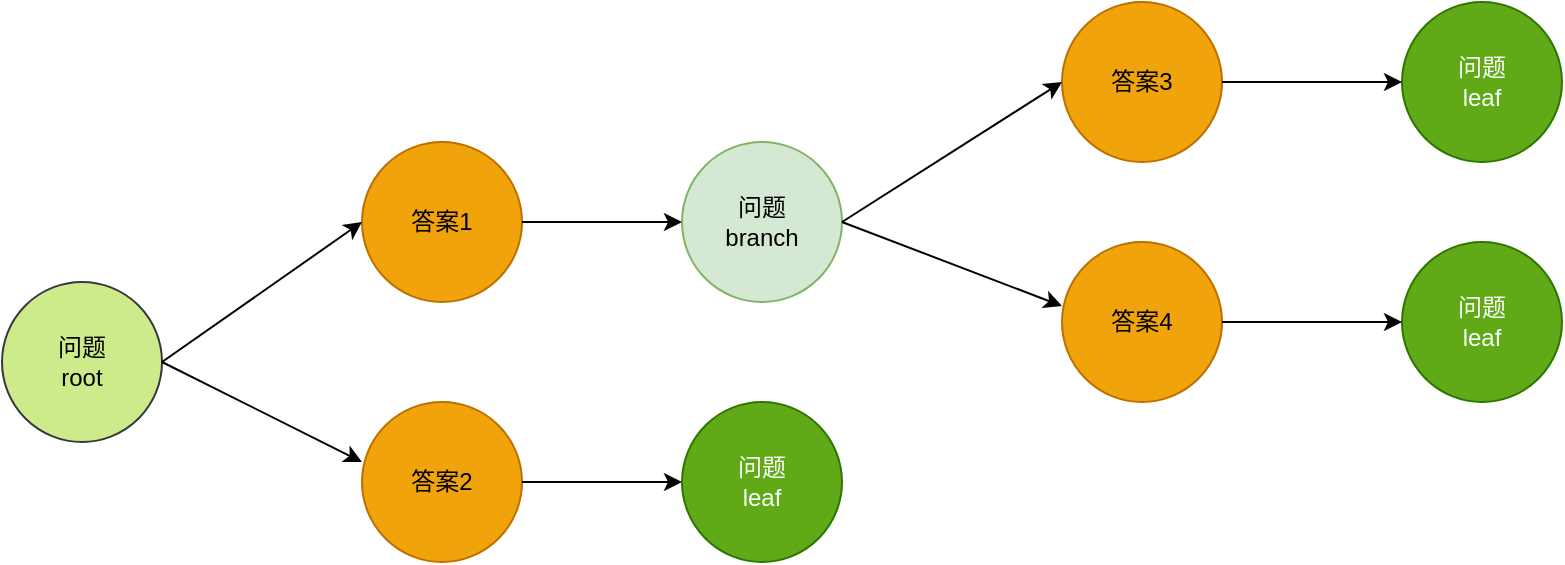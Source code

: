 <mxfile version="20.0.3" type="github"><diagram id="rZaynyGuCQFdS5x02uaK" name="Page-1"><mxGraphModel dx="1422" dy="762" grid="1" gridSize="10" guides="1" tooltips="1" connect="1" arrows="1" fold="1" page="1" pageScale="1" pageWidth="827" pageHeight="1169" math="0" shadow="0"><root><mxCell id="0"/><mxCell id="1" parent="0"/><mxCell id="xYVUVu7NWcdao54E-HeC-1" value="问题&lt;br&gt;root" style="ellipse;whiteSpace=wrap;html=1;aspect=fixed;fillColor=#cdeb8b;strokeColor=#36393d;" vertex="1" parent="1"><mxGeometry x="80" y="170" width="80" height="80" as="geometry"/></mxCell><mxCell id="xYVUVu7NWcdao54E-HeC-2" value="答案1" style="ellipse;whiteSpace=wrap;html=1;aspect=fixed;fillColor=#f0a30a;fontColor=#000000;strokeColor=#BD7000;" vertex="1" parent="1"><mxGeometry x="260" y="100" width="80" height="80" as="geometry"/></mxCell><mxCell id="xYVUVu7NWcdao54E-HeC-3" value="答案2" style="ellipse;whiteSpace=wrap;html=1;aspect=fixed;fillColor=#f0a30a;fontColor=#000000;strokeColor=#BD7000;" vertex="1" parent="1"><mxGeometry x="260" y="230" width="80" height="80" as="geometry"/></mxCell><mxCell id="xYVUVu7NWcdao54E-HeC-4" value="问题&lt;br&gt;branch" style="ellipse;whiteSpace=wrap;html=1;aspect=fixed;fillColor=#d5e8d4;strokeColor=#82b366;" vertex="1" parent="1"><mxGeometry x="420" y="100" width="80" height="80" as="geometry"/></mxCell><mxCell id="xYVUVu7NWcdao54E-HeC-6" value="" style="endArrow=classic;html=1;rounded=0;entryX=0;entryY=0.5;entryDx=0;entryDy=0;exitX=1;exitY=0.5;exitDx=0;exitDy=0;" edge="1" parent="1" source="xYVUVu7NWcdao54E-HeC-1" target="xYVUVu7NWcdao54E-HeC-2"><mxGeometry width="50" height="50" relative="1" as="geometry"><mxPoint x="90" y="370" as="sourcePoint"/><mxPoint x="140" y="320" as="targetPoint"/></mxGeometry></mxCell><mxCell id="xYVUVu7NWcdao54E-HeC-7" value="" style="endArrow=classic;html=1;rounded=0;exitX=1;exitY=0.5;exitDx=0;exitDy=0;" edge="1" parent="1" source="xYVUVu7NWcdao54E-HeC-1"><mxGeometry width="50" height="50" relative="1" as="geometry"><mxPoint x="170" y="220" as="sourcePoint"/><mxPoint x="260" y="260" as="targetPoint"/></mxGeometry></mxCell><mxCell id="xYVUVu7NWcdao54E-HeC-8" value="" style="endArrow=classic;html=1;rounded=0;entryX=0;entryY=0.5;entryDx=0;entryDy=0;exitX=1;exitY=0.5;exitDx=0;exitDy=0;" edge="1" parent="1" source="xYVUVu7NWcdao54E-HeC-2" target="xYVUVu7NWcdao54E-HeC-4"><mxGeometry width="50" height="50" relative="1" as="geometry"><mxPoint x="350" y="360" as="sourcePoint"/><mxPoint x="400" y="310" as="targetPoint"/></mxGeometry></mxCell><mxCell id="xYVUVu7NWcdao54E-HeC-10" value="" style="endArrow=classic;html=1;rounded=0;entryX=0;entryY=0.5;entryDx=0;entryDy=0;" edge="1" parent="1" source="xYVUVu7NWcdao54E-HeC-3"><mxGeometry width="50" height="50" relative="1" as="geometry"><mxPoint x="260" y="440" as="sourcePoint"/><mxPoint x="420" y="270" as="targetPoint"/></mxGeometry></mxCell><mxCell id="xYVUVu7NWcdao54E-HeC-11" value="答案3" style="ellipse;whiteSpace=wrap;html=1;aspect=fixed;fillColor=#f0a30a;fontColor=#000000;strokeColor=#BD7000;" vertex="1" parent="1"><mxGeometry x="610" y="30" width="80" height="80" as="geometry"/></mxCell><mxCell id="xYVUVu7NWcdao54E-HeC-12" value="答案4" style="ellipse;whiteSpace=wrap;html=1;aspect=fixed;fillColor=#f0a30a;fontColor=#000000;strokeColor=#BD7000;" vertex="1" parent="1"><mxGeometry x="610" y="150" width="80" height="80" as="geometry"/></mxCell><mxCell id="xYVUVu7NWcdao54E-HeC-13" value="" style="endArrow=classic;html=1;rounded=0;entryX=0;entryY=0.5;entryDx=0;entryDy=0;exitX=1;exitY=0.5;exitDx=0;exitDy=0;" edge="1" parent="1" source="xYVUVu7NWcdao54E-HeC-4" target="xYVUVu7NWcdao54E-HeC-11"><mxGeometry width="50" height="50" relative="1" as="geometry"><mxPoint x="350" y="150" as="sourcePoint"/><mxPoint x="430" y="150" as="targetPoint"/></mxGeometry></mxCell><mxCell id="xYVUVu7NWcdao54E-HeC-14" value="" style="endArrow=classic;html=1;rounded=0;entryX=0;entryY=0.4;entryDx=0;entryDy=0;exitX=1;exitY=0.5;exitDx=0;exitDy=0;entryPerimeter=0;" edge="1" parent="1" source="xYVUVu7NWcdao54E-HeC-4" target="xYVUVu7NWcdao54E-HeC-12"><mxGeometry width="50" height="50" relative="1" as="geometry"><mxPoint x="360" y="160" as="sourcePoint"/><mxPoint x="440" y="160" as="targetPoint"/></mxGeometry></mxCell><mxCell id="xYVUVu7NWcdao54E-HeC-15" value="问题&lt;br&gt;leaf" style="ellipse;whiteSpace=wrap;html=1;aspect=fixed;fillColor=#60a917;fontColor=#ffffff;strokeColor=#2D7600;" vertex="1" parent="1"><mxGeometry x="780" y="30" width="80" height="80" as="geometry"/></mxCell><mxCell id="xYVUVu7NWcdao54E-HeC-17" value="问题&lt;br&gt;leaf" style="ellipse;whiteSpace=wrap;html=1;aspect=fixed;fillColor=#60a917;fontColor=#ffffff;strokeColor=#2D7600;" vertex="1" parent="1"><mxGeometry x="780" y="150" width="80" height="80" as="geometry"/></mxCell><mxCell id="xYVUVu7NWcdao54E-HeC-19" value="" style="endArrow=classic;html=1;rounded=0;entryX=0;entryY=0.5;entryDx=0;entryDy=0;" edge="1" parent="1" source="xYVUVu7NWcdao54E-HeC-11" target="xYVUVu7NWcdao54E-HeC-15"><mxGeometry width="50" height="50" relative="1" as="geometry"><mxPoint x="510" y="150" as="sourcePoint"/><mxPoint x="620" y="80" as="targetPoint"/></mxGeometry></mxCell><mxCell id="xYVUVu7NWcdao54E-HeC-20" value="" style="endArrow=classic;html=1;rounded=0;entryX=0;entryY=0.5;entryDx=0;entryDy=0;exitX=1;exitY=0.5;exitDx=0;exitDy=0;" edge="1" parent="1" source="xYVUVu7NWcdao54E-HeC-12" target="xYVUVu7NWcdao54E-HeC-17"><mxGeometry width="50" height="50" relative="1" as="geometry"><mxPoint x="700" y="80" as="sourcePoint"/><mxPoint x="790" y="80" as="targetPoint"/></mxGeometry></mxCell><mxCell id="xYVUVu7NWcdao54E-HeC-21" value="问题&lt;br&gt;leaf" style="ellipse;whiteSpace=wrap;html=1;aspect=fixed;fillColor=#60a917;fontColor=#ffffff;strokeColor=#2D7600;" vertex="1" parent="1"><mxGeometry x="420" y="230" width="80" height="80" as="geometry"/></mxCell></root></mxGraphModel></diagram></mxfile>